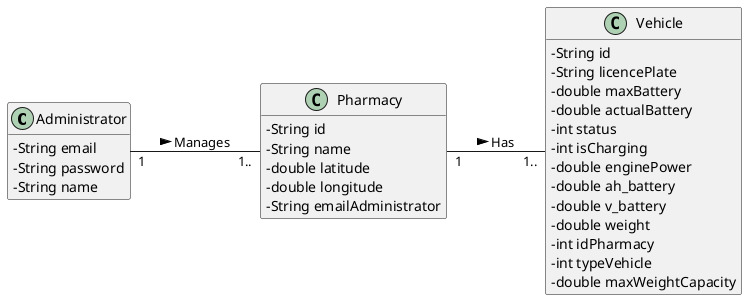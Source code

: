 @startuml
skinparam classAttributeIconSize 0
hide methods
left to right direction


class Administrator {
  -String email 
  -String password 
  -String name
}


class Pharmacy {
  -String id
  -String name
  -double latitude
  -double longitude
  -String emailAdministrator
  }

class Vehicle {
  -String id
  -String licencePlate
  -double maxBattery
  -double actualBattery
  -int status
  -int isCharging
  -double enginePower
  -double ah_battery
  -double v_battery
  -double weight
  -int idPharmacy
  -int typeVehicle
  -double maxWeightCapacity
  }


  
Pharmacy "1" -- "1.." Vehicle: Has >


Administrator "1" -- "1.." Pharmacy: Manages >


@enduml
